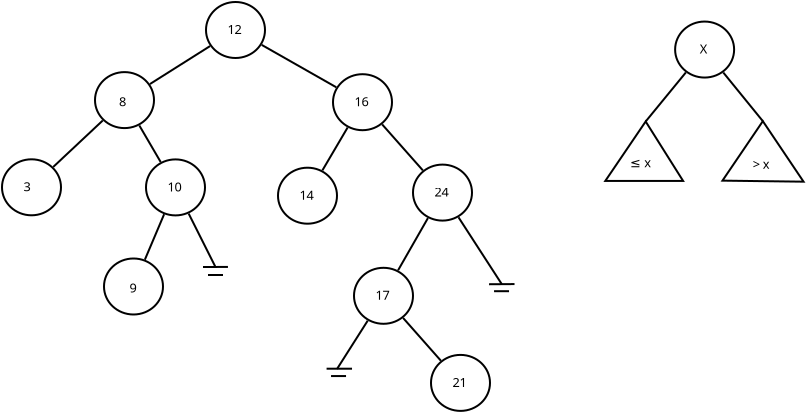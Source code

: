 <?xml version="1.0" encoding="UTF-8"?>
<dia:diagram xmlns:dia="http://www.lysator.liu.se/~alla/dia/">
  <dia:layer name="Hintergrund" visible="true" active="true">
    <dia:object type="Standard - Ellipse" version="0" id="O0">
      <dia:attribute name="obj_pos">
        <dia:point val="23.173,4.0"/>
      </dia:attribute>
      <dia:attribute name="obj_bb">
        <dia:rectangle val="23.123,3.95;26.173,6.85"/>
      </dia:attribute>
      <dia:attribute name="elem_corner">
        <dia:point val="23.173,4.0"/>
      </dia:attribute>
      <dia:attribute name="elem_width">
        <dia:real val="2.95"/>
      </dia:attribute>
      <dia:attribute name="elem_height">
        <dia:real val="2.8"/>
      </dia:attribute>
    </dia:object>
    <dia:object type="Standard - Text" version="1" id="O1">
      <dia:attribute name="obj_pos">
        <dia:point val="24.248,5.6"/>
      </dia:attribute>
      <dia:attribute name="obj_bb">
        <dia:rectangle val="24.248,5.005;25.063,5.75"/>
      </dia:attribute>
      <dia:attribute name="text">
        <dia:composite type="text">
          <dia:attribute name="string">
            <dia:string>#12#</dia:string>
          </dia:attribute>
          <dia:attribute name="font">
            <dia:font family="sans" style="0" name="Helvetica"/>
          </dia:attribute>
          <dia:attribute name="height">
            <dia:real val="0.8"/>
          </dia:attribute>
          <dia:attribute name="pos">
            <dia:point val="24.248,5.6"/>
          </dia:attribute>
          <dia:attribute name="color">
            <dia:color val="#000000"/>
          </dia:attribute>
          <dia:attribute name="alignment">
            <dia:enum val="0"/>
          </dia:attribute>
        </dia:composite>
      </dia:attribute>
      <dia:attribute name="valign">
        <dia:enum val="3"/>
      </dia:attribute>
    </dia:object>
    <dia:object type="Standard - Ellipse" version="0" id="O2">
      <dia:attribute name="obj_pos">
        <dia:point val="17.623,7.505"/>
      </dia:attribute>
      <dia:attribute name="obj_bb">
        <dia:rectangle val="17.573,7.455;20.623,10.355"/>
      </dia:attribute>
      <dia:attribute name="elem_corner">
        <dia:point val="17.623,7.505"/>
      </dia:attribute>
      <dia:attribute name="elem_width">
        <dia:real val="2.95"/>
      </dia:attribute>
      <dia:attribute name="elem_height">
        <dia:real val="2.8"/>
      </dia:attribute>
    </dia:object>
    <dia:object type="Standard - Text" version="1" id="O3">
      <dia:attribute name="obj_pos">
        <dia:point val="18.828,9.209"/>
      </dia:attribute>
      <dia:attribute name="obj_bb">
        <dia:rectangle val="18.828,8.614;19.236,9.359"/>
      </dia:attribute>
      <dia:attribute name="text">
        <dia:composite type="text">
          <dia:attribute name="string">
            <dia:string>#8#</dia:string>
          </dia:attribute>
          <dia:attribute name="font">
            <dia:font family="sans" style="0" name="Helvetica"/>
          </dia:attribute>
          <dia:attribute name="height">
            <dia:real val="0.8"/>
          </dia:attribute>
          <dia:attribute name="pos">
            <dia:point val="18.828,9.209"/>
          </dia:attribute>
          <dia:attribute name="color">
            <dia:color val="#000000"/>
          </dia:attribute>
          <dia:attribute name="alignment">
            <dia:enum val="0"/>
          </dia:attribute>
        </dia:composite>
      </dia:attribute>
      <dia:attribute name="valign">
        <dia:enum val="3"/>
      </dia:attribute>
    </dia:object>
    <dia:object type="Standard - Ellipse" version="0" id="O4">
      <dia:attribute name="obj_pos">
        <dia:point val="29.523,7.61"/>
      </dia:attribute>
      <dia:attribute name="obj_bb">
        <dia:rectangle val="29.473,7.56;32.523,10.46"/>
      </dia:attribute>
      <dia:attribute name="elem_corner">
        <dia:point val="29.523,7.61"/>
      </dia:attribute>
      <dia:attribute name="elem_width">
        <dia:real val="2.95"/>
      </dia:attribute>
      <dia:attribute name="elem_height">
        <dia:real val="2.8"/>
      </dia:attribute>
    </dia:object>
    <dia:object type="Standard - Text" version="1" id="O5">
      <dia:attribute name="obj_pos">
        <dia:point val="30.598,9.21"/>
      </dia:attribute>
      <dia:attribute name="obj_bb">
        <dia:rectangle val="30.598,8.615;31.413,9.36"/>
      </dia:attribute>
      <dia:attribute name="text">
        <dia:composite type="text">
          <dia:attribute name="string">
            <dia:string>#16#</dia:string>
          </dia:attribute>
          <dia:attribute name="font">
            <dia:font family="sans" style="0" name="Helvetica"/>
          </dia:attribute>
          <dia:attribute name="height">
            <dia:real val="0.8"/>
          </dia:attribute>
          <dia:attribute name="pos">
            <dia:point val="30.598,9.21"/>
          </dia:attribute>
          <dia:attribute name="color">
            <dia:color val="#000000"/>
          </dia:attribute>
          <dia:attribute name="alignment">
            <dia:enum val="0"/>
          </dia:attribute>
        </dia:composite>
      </dia:attribute>
      <dia:attribute name="valign">
        <dia:enum val="3"/>
      </dia:attribute>
    </dia:object>
    <dia:object type="Standard - Ellipse" version="0" id="O6">
      <dia:attribute name="obj_pos">
        <dia:point val="12.973,11.865"/>
      </dia:attribute>
      <dia:attribute name="obj_bb">
        <dia:rectangle val="12.923,11.815;15.973,14.715"/>
      </dia:attribute>
      <dia:attribute name="elem_corner">
        <dia:point val="12.973,11.865"/>
      </dia:attribute>
      <dia:attribute name="elem_width">
        <dia:real val="2.95"/>
      </dia:attribute>
      <dia:attribute name="elem_height">
        <dia:real val="2.8"/>
      </dia:attribute>
    </dia:object>
    <dia:object type="Standard - Text" version="1" id="O7">
      <dia:attribute name="obj_pos">
        <dia:point val="14.048,13.465"/>
      </dia:attribute>
      <dia:attribute name="obj_bb">
        <dia:rectangle val="14.048,12.87;14.456,13.615"/>
      </dia:attribute>
      <dia:attribute name="text">
        <dia:composite type="text">
          <dia:attribute name="string">
            <dia:string>#3#</dia:string>
          </dia:attribute>
          <dia:attribute name="font">
            <dia:font family="sans" style="0" name="Helvetica"/>
          </dia:attribute>
          <dia:attribute name="height">
            <dia:real val="0.8"/>
          </dia:attribute>
          <dia:attribute name="pos">
            <dia:point val="14.048,13.465"/>
          </dia:attribute>
          <dia:attribute name="color">
            <dia:color val="#000000"/>
          </dia:attribute>
          <dia:attribute name="alignment">
            <dia:enum val="0"/>
          </dia:attribute>
        </dia:composite>
      </dia:attribute>
      <dia:attribute name="valign">
        <dia:enum val="3"/>
      </dia:attribute>
    </dia:object>
    <dia:object type="Standard - Ellipse" version="0" id="O8">
      <dia:attribute name="obj_pos">
        <dia:point val="20.173,11.87"/>
      </dia:attribute>
      <dia:attribute name="obj_bb">
        <dia:rectangle val="20.123,11.82;23.173,14.72"/>
      </dia:attribute>
      <dia:attribute name="elem_corner">
        <dia:point val="20.173,11.87"/>
      </dia:attribute>
      <dia:attribute name="elem_width">
        <dia:real val="2.95"/>
      </dia:attribute>
      <dia:attribute name="elem_height">
        <dia:real val="2.8"/>
      </dia:attribute>
    </dia:object>
    <dia:object type="Standard - Text" version="1" id="O9">
      <dia:attribute name="obj_pos">
        <dia:point val="21.248,13.47"/>
      </dia:attribute>
      <dia:attribute name="obj_bb">
        <dia:rectangle val="21.248,12.875;22.063,13.62"/>
      </dia:attribute>
      <dia:attribute name="text">
        <dia:composite type="text">
          <dia:attribute name="string">
            <dia:string>#10#</dia:string>
          </dia:attribute>
          <dia:attribute name="font">
            <dia:font family="sans" style="0" name="Helvetica"/>
          </dia:attribute>
          <dia:attribute name="height">
            <dia:real val="0.8"/>
          </dia:attribute>
          <dia:attribute name="pos">
            <dia:point val="21.248,13.47"/>
          </dia:attribute>
          <dia:attribute name="color">
            <dia:color val="#000000"/>
          </dia:attribute>
          <dia:attribute name="alignment">
            <dia:enum val="0"/>
          </dia:attribute>
        </dia:composite>
      </dia:attribute>
      <dia:attribute name="valign">
        <dia:enum val="3"/>
      </dia:attribute>
    </dia:object>
    <dia:object type="Standard - Ellipse" version="0" id="O10">
      <dia:attribute name="obj_pos">
        <dia:point val="18.073,16.825"/>
      </dia:attribute>
      <dia:attribute name="obj_bb">
        <dia:rectangle val="18.023,16.775;21.073,19.675"/>
      </dia:attribute>
      <dia:attribute name="elem_corner">
        <dia:point val="18.073,16.825"/>
      </dia:attribute>
      <dia:attribute name="elem_width">
        <dia:real val="2.95"/>
      </dia:attribute>
      <dia:attribute name="elem_height">
        <dia:real val="2.8"/>
      </dia:attribute>
    </dia:object>
    <dia:object type="Standard - Text" version="1" id="O11">
      <dia:attribute name="obj_pos">
        <dia:point val="19.348,18.525"/>
      </dia:attribute>
      <dia:attribute name="obj_bb">
        <dia:rectangle val="19.348,17.93;19.756,18.675"/>
      </dia:attribute>
      <dia:attribute name="text">
        <dia:composite type="text">
          <dia:attribute name="string">
            <dia:string>#9#</dia:string>
          </dia:attribute>
          <dia:attribute name="font">
            <dia:font family="sans" style="0" name="Helvetica"/>
          </dia:attribute>
          <dia:attribute name="height">
            <dia:real val="0.8"/>
          </dia:attribute>
          <dia:attribute name="pos">
            <dia:point val="19.348,18.525"/>
          </dia:attribute>
          <dia:attribute name="color">
            <dia:color val="#000000"/>
          </dia:attribute>
          <dia:attribute name="alignment">
            <dia:enum val="0"/>
          </dia:attribute>
        </dia:composite>
      </dia:attribute>
      <dia:attribute name="valign">
        <dia:enum val="3"/>
      </dia:attribute>
    </dia:object>
    <dia:object type="Standard - Ellipse" version="0" id="O12">
      <dia:attribute name="obj_pos">
        <dia:point val="33.523,12.13"/>
      </dia:attribute>
      <dia:attribute name="obj_bb">
        <dia:rectangle val="33.473,12.08;36.523,14.98"/>
      </dia:attribute>
      <dia:attribute name="elem_corner">
        <dia:point val="33.523,12.13"/>
      </dia:attribute>
      <dia:attribute name="elem_width">
        <dia:real val="2.95"/>
      </dia:attribute>
      <dia:attribute name="elem_height">
        <dia:real val="2.8"/>
      </dia:attribute>
    </dia:object>
    <dia:object type="Standard - Text" version="1" id="O13">
      <dia:attribute name="obj_pos">
        <dia:point val="34.598,13.73"/>
      </dia:attribute>
      <dia:attribute name="obj_bb">
        <dia:rectangle val="34.598,13.135;35.413,13.88"/>
      </dia:attribute>
      <dia:attribute name="text">
        <dia:composite type="text">
          <dia:attribute name="string">
            <dia:string>#24#</dia:string>
          </dia:attribute>
          <dia:attribute name="font">
            <dia:font family="sans" style="0" name="Helvetica"/>
          </dia:attribute>
          <dia:attribute name="height">
            <dia:real val="0.8"/>
          </dia:attribute>
          <dia:attribute name="pos">
            <dia:point val="34.598,13.73"/>
          </dia:attribute>
          <dia:attribute name="color">
            <dia:color val="#000000"/>
          </dia:attribute>
          <dia:attribute name="alignment">
            <dia:enum val="0"/>
          </dia:attribute>
        </dia:composite>
      </dia:attribute>
      <dia:attribute name="valign">
        <dia:enum val="3"/>
      </dia:attribute>
    </dia:object>
    <dia:object type="Standard - Ellipse" version="0" id="O14">
      <dia:attribute name="obj_pos">
        <dia:point val="26.773,12.285"/>
      </dia:attribute>
      <dia:attribute name="obj_bb">
        <dia:rectangle val="26.723,12.235;29.773,15.135"/>
      </dia:attribute>
      <dia:attribute name="elem_corner">
        <dia:point val="26.773,12.285"/>
      </dia:attribute>
      <dia:attribute name="elem_width">
        <dia:real val="2.95"/>
      </dia:attribute>
      <dia:attribute name="elem_height">
        <dia:real val="2.8"/>
      </dia:attribute>
    </dia:object>
    <dia:object type="Standard - Text" version="1" id="O15">
      <dia:attribute name="obj_pos">
        <dia:point val="27.848,13.885"/>
      </dia:attribute>
      <dia:attribute name="obj_bb">
        <dia:rectangle val="27.848,13.29;28.663,14.035"/>
      </dia:attribute>
      <dia:attribute name="text">
        <dia:composite type="text">
          <dia:attribute name="string">
            <dia:string>#14#</dia:string>
          </dia:attribute>
          <dia:attribute name="font">
            <dia:font family="sans" style="0" name="Helvetica"/>
          </dia:attribute>
          <dia:attribute name="height">
            <dia:real val="0.8"/>
          </dia:attribute>
          <dia:attribute name="pos">
            <dia:point val="27.848,13.885"/>
          </dia:attribute>
          <dia:attribute name="color">
            <dia:color val="#000000"/>
          </dia:attribute>
          <dia:attribute name="alignment">
            <dia:enum val="0"/>
          </dia:attribute>
        </dia:composite>
      </dia:attribute>
      <dia:attribute name="valign">
        <dia:enum val="3"/>
      </dia:attribute>
    </dia:object>
    <dia:object type="Standard - Ellipse" version="0" id="O16">
      <dia:attribute name="obj_pos">
        <dia:point val="30.573,17.29"/>
      </dia:attribute>
      <dia:attribute name="obj_bb">
        <dia:rectangle val="30.523,17.24;33.573,20.14"/>
      </dia:attribute>
      <dia:attribute name="elem_corner">
        <dia:point val="30.573,17.29"/>
      </dia:attribute>
      <dia:attribute name="elem_width">
        <dia:real val="2.95"/>
      </dia:attribute>
      <dia:attribute name="elem_height">
        <dia:real val="2.8"/>
      </dia:attribute>
    </dia:object>
    <dia:object type="Standard - Text" version="1" id="O17">
      <dia:attribute name="obj_pos">
        <dia:point val="31.648,18.89"/>
      </dia:attribute>
      <dia:attribute name="obj_bb">
        <dia:rectangle val="31.648,18.295;32.463,19.04"/>
      </dia:attribute>
      <dia:attribute name="text">
        <dia:composite type="text">
          <dia:attribute name="string">
            <dia:string>#17#</dia:string>
          </dia:attribute>
          <dia:attribute name="font">
            <dia:font family="sans" style="0" name="Helvetica"/>
          </dia:attribute>
          <dia:attribute name="height">
            <dia:real val="0.8"/>
          </dia:attribute>
          <dia:attribute name="pos">
            <dia:point val="31.648,18.89"/>
          </dia:attribute>
          <dia:attribute name="color">
            <dia:color val="#000000"/>
          </dia:attribute>
          <dia:attribute name="alignment">
            <dia:enum val="0"/>
          </dia:attribute>
        </dia:composite>
      </dia:attribute>
      <dia:attribute name="valign">
        <dia:enum val="3"/>
      </dia:attribute>
    </dia:object>
    <dia:object type="Standard - Ellipse" version="0" id="O18">
      <dia:attribute name="obj_pos">
        <dia:point val="34.423,21.645"/>
      </dia:attribute>
      <dia:attribute name="obj_bb">
        <dia:rectangle val="34.373,21.595;37.423,24.495"/>
      </dia:attribute>
      <dia:attribute name="elem_corner">
        <dia:point val="34.423,21.645"/>
      </dia:attribute>
      <dia:attribute name="elem_width">
        <dia:real val="2.95"/>
      </dia:attribute>
      <dia:attribute name="elem_height">
        <dia:real val="2.8"/>
      </dia:attribute>
    </dia:object>
    <dia:object type="Standard - Text" version="1" id="O19">
      <dia:attribute name="obj_pos">
        <dia:point val="35.498,23.245"/>
      </dia:attribute>
      <dia:attribute name="obj_bb">
        <dia:rectangle val="35.498,22.65;36.313,23.395"/>
      </dia:attribute>
      <dia:attribute name="text">
        <dia:composite type="text">
          <dia:attribute name="string">
            <dia:string>#21#</dia:string>
          </dia:attribute>
          <dia:attribute name="font">
            <dia:font family="sans" style="0" name="Helvetica"/>
          </dia:attribute>
          <dia:attribute name="height">
            <dia:real val="0.8"/>
          </dia:attribute>
          <dia:attribute name="pos">
            <dia:point val="35.498,23.245"/>
          </dia:attribute>
          <dia:attribute name="color">
            <dia:color val="#000000"/>
          </dia:attribute>
          <dia:attribute name="alignment">
            <dia:enum val="0"/>
          </dia:attribute>
        </dia:composite>
      </dia:attribute>
      <dia:attribute name="valign">
        <dia:enum val="3"/>
      </dia:attribute>
    </dia:object>
    <dia:object type="Standard - Line" version="0" id="O20">
      <dia:attribute name="obj_pos">
        <dia:point val="20.368,8.103"/>
      </dia:attribute>
      <dia:attribute name="obj_bb">
        <dia:rectangle val="20.299,6.133;23.448,8.172"/>
      </dia:attribute>
      <dia:attribute name="conn_endpoints">
        <dia:point val="20.368,8.103"/>
        <dia:point val="23.379,6.202"/>
      </dia:attribute>
      <dia:attribute name="numcp">
        <dia:int val="1"/>
      </dia:attribute>
      <dia:connections>
        <dia:connection handle="0" to="O2" connection="8"/>
        <dia:connection handle="1" to="O0" connection="8"/>
      </dia:connections>
    </dia:object>
    <dia:object type="Standard - Line" version="0" id="O21">
      <dia:attribute name="obj_pos">
        <dia:point val="18.012,9.923"/>
      </dia:attribute>
      <dia:attribute name="obj_bb">
        <dia:rectangle val="15.464,9.853;18.083,12.318"/>
      </dia:attribute>
      <dia:attribute name="conn_endpoints">
        <dia:point val="18.012,9.923"/>
        <dia:point val="15.534,12.247"/>
      </dia:attribute>
      <dia:attribute name="numcp">
        <dia:int val="1"/>
      </dia:attribute>
      <dia:connections>
        <dia:connection handle="0" to="O2" connection="8"/>
        <dia:connection handle="1" to="O6" connection="8"/>
      </dia:connections>
    </dia:object>
    <dia:object type="Standard - Line" version="0" id="O22">
      <dia:attribute name="obj_pos">
        <dia:point val="19.839,10.172"/>
      </dia:attribute>
      <dia:attribute name="obj_bb">
        <dia:rectangle val="19.77,10.104;20.977,12.071"/>
      </dia:attribute>
      <dia:attribute name="conn_endpoints">
        <dia:point val="19.839,10.172"/>
        <dia:point val="20.908,12.003"/>
      </dia:attribute>
      <dia:attribute name="numcp">
        <dia:int val="1"/>
      </dia:attribute>
      <dia:connections>
        <dia:connection handle="0" to="O2" connection="8"/>
        <dia:connection handle="1" to="O8" connection="8"/>
      </dia:connections>
    </dia:object>
    <dia:object type="Standard - Line" version="0" id="O23">
      <dia:attribute name="obj_pos">
        <dia:point val="21.08,14.611"/>
      </dia:attribute>
      <dia:attribute name="obj_bb">
        <dia:rectangle val="20.051,14.545;21.146,16.95"/>
      </dia:attribute>
      <dia:attribute name="conn_endpoints">
        <dia:point val="21.08,14.611"/>
        <dia:point val="20.116,16.885"/>
      </dia:attribute>
      <dia:attribute name="numcp">
        <dia:int val="1"/>
      </dia:attribute>
      <dia:connections>
        <dia:connection handle="0" to="O8" connection="8"/>
        <dia:connection handle="1" to="O10" connection="8"/>
      </dia:connections>
    </dia:object>
    <dia:object type="Standard - Line" version="0" id="O24">
      <dia:attribute name="obj_pos">
        <dia:point val="25.957,6.144"/>
      </dia:attribute>
      <dia:attribute name="obj_bb">
        <dia:rectangle val="25.889,6.076;29.758,8.334"/>
      </dia:attribute>
      <dia:attribute name="conn_endpoints">
        <dia:point val="25.957,6.144"/>
        <dia:point val="29.689,8.266"/>
      </dia:attribute>
      <dia:attribute name="numcp">
        <dia:int val="1"/>
      </dia:attribute>
      <dia:connections>
        <dia:connection handle="0" to="O0" connection="8"/>
        <dia:connection handle="1" to="O4" connection="8"/>
      </dia:connections>
    </dia:object>
    <dia:object type="Standard - Line" version="0" id="O25">
      <dia:attribute name="obj_pos">
        <dia:point val="30.254,10.275"/>
      </dia:attribute>
      <dia:attribute name="obj_bb">
        <dia:rectangle val="28.924,10.207;30.323,12.488"/>
      </dia:attribute>
      <dia:attribute name="conn_endpoints">
        <dia:point val="30.254,10.275"/>
        <dia:point val="28.993,12.42"/>
      </dia:attribute>
      <dia:attribute name="numcp">
        <dia:int val="1"/>
      </dia:attribute>
      <dia:connections>
        <dia:connection handle="0" to="O4" connection="8"/>
        <dia:connection handle="1" to="O14" connection="8"/>
      </dia:connections>
    </dia:object>
    <dia:object type="Standard - Line" version="0" id="O26">
      <dia:attribute name="obj_pos">
        <dia:point val="31.98,10.119"/>
      </dia:attribute>
      <dia:attribute name="obj_bb">
        <dia:rectangle val="31.909,10.049;34.087,12.492"/>
      </dia:attribute>
      <dia:attribute name="conn_endpoints">
        <dia:point val="31.98,10.119"/>
        <dia:point val="34.017,12.421"/>
      </dia:attribute>
      <dia:attribute name="numcp">
        <dia:int val="1"/>
      </dia:attribute>
      <dia:connections>
        <dia:connection handle="0" to="O4" connection="8"/>
        <dia:connection handle="1" to="O12" connection="8"/>
      </dia:connections>
    </dia:object>
    <dia:object type="Standard - Line" version="0" id="O27">
      <dia:attribute name="obj_pos">
        <dia:point val="34.27,14.804"/>
      </dia:attribute>
      <dia:attribute name="obj_bb">
        <dia:rectangle val="32.709,14.736;34.338,17.484"/>
      </dia:attribute>
      <dia:attribute name="conn_endpoints">
        <dia:point val="34.27,14.804"/>
        <dia:point val="32.777,17.416"/>
      </dia:attribute>
      <dia:attribute name="numcp">
        <dia:int val="1"/>
      </dia:attribute>
      <dia:connections>
        <dia:connection handle="0" to="O12" connection="8"/>
        <dia:connection handle="1" to="O16" connection="8"/>
      </dia:connections>
    </dia:object>
    <dia:object type="Standard - Line" version="0" id="O28">
      <dia:attribute name="obj_pos">
        <dia:point val="33.028,19.798"/>
      </dia:attribute>
      <dia:attribute name="obj_bb">
        <dia:rectangle val="32.957,19.727;34.989,22.008"/>
      </dia:attribute>
      <dia:attribute name="conn_endpoints">
        <dia:point val="33.028,19.798"/>
        <dia:point val="34.919,21.937"/>
      </dia:attribute>
      <dia:attribute name="numcp">
        <dia:int val="1"/>
      </dia:attribute>
      <dia:connections>
        <dia:connection handle="0" to="O16" connection="8"/>
        <dia:connection handle="1" to="O18" connection="8"/>
      </dia:connections>
    </dia:object>
    <dia:object type="Standard - Line" version="0" id="O29">
      <dia:attribute name="obj_pos">
        <dia:point val="31.26,19.931"/>
      </dia:attribute>
      <dia:attribute name="obj_bb">
        <dia:rectangle val="29.654,19.862;31.329,22.419"/>
      </dia:attribute>
      <dia:attribute name="conn_endpoints">
        <dia:point val="31.26,19.931"/>
        <dia:point val="29.723,22.35"/>
      </dia:attribute>
      <dia:attribute name="numcp">
        <dia:int val="1"/>
      </dia:attribute>
      <dia:connections>
        <dia:connection handle="0" to="O16" connection="8"/>
      </dia:connections>
    </dia:object>
    <dia:object type="Standard - Line" version="0" id="O30">
      <dia:attribute name="obj_pos">
        <dia:point val="35.798,14.764"/>
      </dia:attribute>
      <dia:attribute name="obj_bb">
        <dia:rectangle val="35.728,14.695;38.031,18.177"/>
      </dia:attribute>
      <dia:attribute name="conn_endpoints">
        <dia:point val="35.798,14.764"/>
        <dia:point val="37.962,18.108"/>
      </dia:attribute>
      <dia:attribute name="numcp">
        <dia:int val="1"/>
      </dia:attribute>
      <dia:connections>
        <dia:connection handle="0" to="O12" connection="8"/>
        <dia:connection handle="1" to="O36" connection="0"/>
      </dia:connections>
    </dia:object>
    <dia:object type="Standard - Line" version="0" id="O31">
      <dia:attribute name="obj_pos">
        <dia:point val="22.305,14.578"/>
      </dia:attribute>
      <dia:attribute name="obj_bb">
        <dia:rectangle val="22.238,14.51;23.714,17.316"/>
      </dia:attribute>
      <dia:attribute name="conn_endpoints">
        <dia:point val="22.305,14.578"/>
        <dia:point val="23.646,17.248"/>
      </dia:attribute>
      <dia:attribute name="numcp">
        <dia:int val="1"/>
      </dia:attribute>
      <dia:connections>
        <dia:connection handle="0" to="O8" connection="8"/>
        <dia:connection handle="1" to="O32" connection="0"/>
      </dia:connections>
    </dia:object>
    <dia:object type="Standard - Line" version="0" id="O32">
      <dia:attribute name="obj_pos">
        <dia:point val="23.023,17.25"/>
      </dia:attribute>
      <dia:attribute name="obj_bb">
        <dia:rectangle val="22.973,17.197;24.32,17.3"/>
      </dia:attribute>
      <dia:attribute name="conn_endpoints">
        <dia:point val="23.023,17.25"/>
        <dia:point val="24.27,17.247"/>
      </dia:attribute>
      <dia:attribute name="numcp">
        <dia:int val="1"/>
      </dia:attribute>
    </dia:object>
    <dia:object type="Standard - Line" version="0" id="O33">
      <dia:attribute name="obj_pos">
        <dia:point val="23.273,17.65"/>
      </dia:attribute>
      <dia:attribute name="obj_bb">
        <dia:rectangle val="23.223,17.6;24.073,17.7"/>
      </dia:attribute>
      <dia:attribute name="conn_endpoints">
        <dia:point val="23.273,17.65"/>
        <dia:point val="24.023,17.65"/>
      </dia:attribute>
      <dia:attribute name="numcp">
        <dia:int val="1"/>
      </dia:attribute>
    </dia:object>
    <dia:object type="Standard - Line" version="0" id="O34">
      <dia:attribute name="obj_pos">
        <dia:point val="29.202,22.335"/>
      </dia:attribute>
      <dia:attribute name="obj_bb">
        <dia:rectangle val="29.152,22.285;30.524,22.385"/>
      </dia:attribute>
      <dia:attribute name="conn_endpoints">
        <dia:point val="29.202,22.335"/>
        <dia:point val="30.474,22.335"/>
      </dia:attribute>
      <dia:attribute name="numcp">
        <dia:int val="1"/>
      </dia:attribute>
    </dia:object>
    <dia:object type="Standard - Line" version="0" id="O35">
      <dia:attribute name="obj_pos">
        <dia:point val="29.425,22.703"/>
      </dia:attribute>
      <dia:attribute name="obj_bb">
        <dia:rectangle val="29.375,22.653;30.225,22.753"/>
      </dia:attribute>
      <dia:attribute name="conn_endpoints">
        <dia:point val="29.425,22.703"/>
        <dia:point val="30.175,22.703"/>
      </dia:attribute>
      <dia:attribute name="numcp">
        <dia:int val="1"/>
      </dia:attribute>
    </dia:object>
    <dia:object type="Standard - Line" version="0" id="O36">
      <dia:attribute name="obj_pos">
        <dia:point val="37.325,18.112"/>
      </dia:attribute>
      <dia:attribute name="obj_bb">
        <dia:rectangle val="37.275,18.053;38.65,18.162"/>
      </dia:attribute>
      <dia:attribute name="conn_endpoints">
        <dia:point val="37.325,18.112"/>
        <dia:point val="38.599,18.104"/>
      </dia:attribute>
      <dia:attribute name="numcp">
        <dia:int val="1"/>
      </dia:attribute>
    </dia:object>
    <dia:object type="Standard - Line" version="0" id="O37">
      <dia:attribute name="obj_pos">
        <dia:point val="37.575,18.46"/>
      </dia:attribute>
      <dia:attribute name="obj_bb">
        <dia:rectangle val="37.525,18.41;38.375,18.51"/>
      </dia:attribute>
      <dia:attribute name="conn_endpoints">
        <dia:point val="37.575,18.46"/>
        <dia:point val="38.325,18.46"/>
      </dia:attribute>
      <dia:attribute name="numcp">
        <dia:int val="1"/>
      </dia:attribute>
    </dia:object>
    <dia:object type="Standard - Ellipse" version="0" id="O38">
      <dia:attribute name="obj_pos">
        <dia:point val="46.629,4.978"/>
      </dia:attribute>
      <dia:attribute name="obj_bb">
        <dia:rectangle val="46.579,4.928;49.629,7.828"/>
      </dia:attribute>
      <dia:attribute name="elem_corner">
        <dia:point val="46.629,4.978"/>
      </dia:attribute>
      <dia:attribute name="elem_width">
        <dia:real val="2.95"/>
      </dia:attribute>
      <dia:attribute name="elem_height">
        <dia:real val="2.8"/>
      </dia:attribute>
    </dia:object>
    <dia:object type="Standard - Text" version="1" id="O39">
      <dia:attribute name="obj_pos">
        <dia:point val="47.859,6.578"/>
      </dia:attribute>
      <dia:attribute name="obj_bb">
        <dia:rectangle val="47.859,5.983;48.297,6.728"/>
      </dia:attribute>
      <dia:attribute name="text">
        <dia:composite type="text">
          <dia:attribute name="string">
            <dia:string>#X#</dia:string>
          </dia:attribute>
          <dia:attribute name="font">
            <dia:font family="sans" style="0" name="Helvetica"/>
          </dia:attribute>
          <dia:attribute name="height">
            <dia:real val="0.8"/>
          </dia:attribute>
          <dia:attribute name="pos">
            <dia:point val="47.859,6.578"/>
          </dia:attribute>
          <dia:attribute name="color">
            <dia:color val="#000000"/>
          </dia:attribute>
          <dia:attribute name="alignment">
            <dia:enum val="0"/>
          </dia:attribute>
        </dia:composite>
      </dia:attribute>
      <dia:attribute name="valign">
        <dia:enum val="3"/>
      </dia:attribute>
    </dia:object>
    <dia:object type="Standard - Polygon" version="0" id="O40">
      <dia:attribute name="obj_pos">
        <dia:point val="45.156,9.974"/>
      </dia:attribute>
      <dia:attribute name="obj_bb">
        <dia:rectangle val="43.043,9.883;47.119,12.998"/>
      </dia:attribute>
      <dia:attribute name="poly_points">
        <dia:point val="45.156,9.974"/>
        <dia:point val="47.029,12.948"/>
        <dia:point val="43.137,12.948"/>
      </dia:attribute>
      <dia:attribute name="show_background">
        <dia:boolean val="true"/>
      </dia:attribute>
    </dia:object>
    <dia:object type="Standard - Polygon" version="0" id="O41">
      <dia:attribute name="obj_pos">
        <dia:point val="51.015,9.958"/>
      </dia:attribute>
      <dia:attribute name="obj_bb">
        <dia:rectangle val="48.902,9.869;53.144,13.036"/>
      </dia:attribute>
      <dia:attribute name="poly_points">
        <dia:point val="51.015,9.958"/>
        <dia:point val="53.05,12.984"/>
        <dia:point val="48.996,12.932"/>
      </dia:attribute>
      <dia:attribute name="show_background">
        <dia:boolean val="true"/>
      </dia:attribute>
    </dia:object>
    <dia:object type="Standard - Line" version="0" id="O42">
      <dia:attribute name="obj_pos">
        <dia:point val="47.166,7.522"/>
      </dia:attribute>
      <dia:attribute name="obj_bb">
        <dia:rectangle val="45.086,7.451;47.237,10.044"/>
      </dia:attribute>
      <dia:attribute name="conn_endpoints">
        <dia:point val="47.166,7.522"/>
        <dia:point val="45.156,9.974"/>
      </dia:attribute>
      <dia:attribute name="numcp">
        <dia:int val="1"/>
      </dia:attribute>
      <dia:connections>
        <dia:connection handle="0" to="O38" connection="8"/>
        <dia:connection handle="1" to="O40" connection="0"/>
      </dia:connections>
    </dia:object>
    <dia:object type="Standard - Line" version="0" id="O43">
      <dia:attribute name="obj_pos">
        <dia:point val="51.015,9.958"/>
      </dia:attribute>
      <dia:attribute name="obj_bb">
        <dia:rectangle val="48.966,7.455;51.086,10.029"/>
      </dia:attribute>
      <dia:attribute name="conn_endpoints">
        <dia:point val="51.015,9.958"/>
        <dia:point val="49.037,7.526"/>
      </dia:attribute>
      <dia:attribute name="numcp">
        <dia:int val="1"/>
      </dia:attribute>
      <dia:connections>
        <dia:connection handle="0" to="O41" connection="0"/>
        <dia:connection handle="1" to="O38" connection="8"/>
      </dia:connections>
    </dia:object>
    <dia:object type="Standard - Text" version="1" id="O44">
      <dia:attribute name="obj_pos">
        <dia:point val="44.385,12.268"/>
      </dia:attribute>
      <dia:attribute name="obj_bb">
        <dia:rectangle val="44.385,11.673;45.505,12.418"/>
      </dia:attribute>
      <dia:attribute name="text">
        <dia:composite type="text">
          <dia:attribute name="string">
            <dia:string>#≤ x#</dia:string>
          </dia:attribute>
          <dia:attribute name="font">
            <dia:font family="sans" style="0" name="Helvetica"/>
          </dia:attribute>
          <dia:attribute name="height">
            <dia:real val="0.8"/>
          </dia:attribute>
          <dia:attribute name="pos">
            <dia:point val="44.385,12.268"/>
          </dia:attribute>
          <dia:attribute name="color">
            <dia:color val="#000000"/>
          </dia:attribute>
          <dia:attribute name="alignment">
            <dia:enum val="0"/>
          </dia:attribute>
        </dia:composite>
      </dia:attribute>
      <dia:attribute name="valign">
        <dia:enum val="3"/>
      </dia:attribute>
    </dia:object>
    <dia:object type="Standard - Text" version="1" id="O45">
      <dia:attribute name="obj_pos">
        <dia:point val="50.516,12.335"/>
      </dia:attribute>
      <dia:attribute name="obj_bb">
        <dia:rectangle val="50.516,11.74;51.636,12.485"/>
      </dia:attribute>
      <dia:attribute name="text">
        <dia:composite type="text">
          <dia:attribute name="string">
            <dia:string>#&gt; x#</dia:string>
          </dia:attribute>
          <dia:attribute name="font">
            <dia:font family="sans" style="0" name="Helvetica"/>
          </dia:attribute>
          <dia:attribute name="height">
            <dia:real val="0.8"/>
          </dia:attribute>
          <dia:attribute name="pos">
            <dia:point val="50.516,12.335"/>
          </dia:attribute>
          <dia:attribute name="color">
            <dia:color val="#000000"/>
          </dia:attribute>
          <dia:attribute name="alignment">
            <dia:enum val="0"/>
          </dia:attribute>
        </dia:composite>
      </dia:attribute>
      <dia:attribute name="valign">
        <dia:enum val="3"/>
      </dia:attribute>
    </dia:object>
  </dia:layer>
</dia:diagram>
